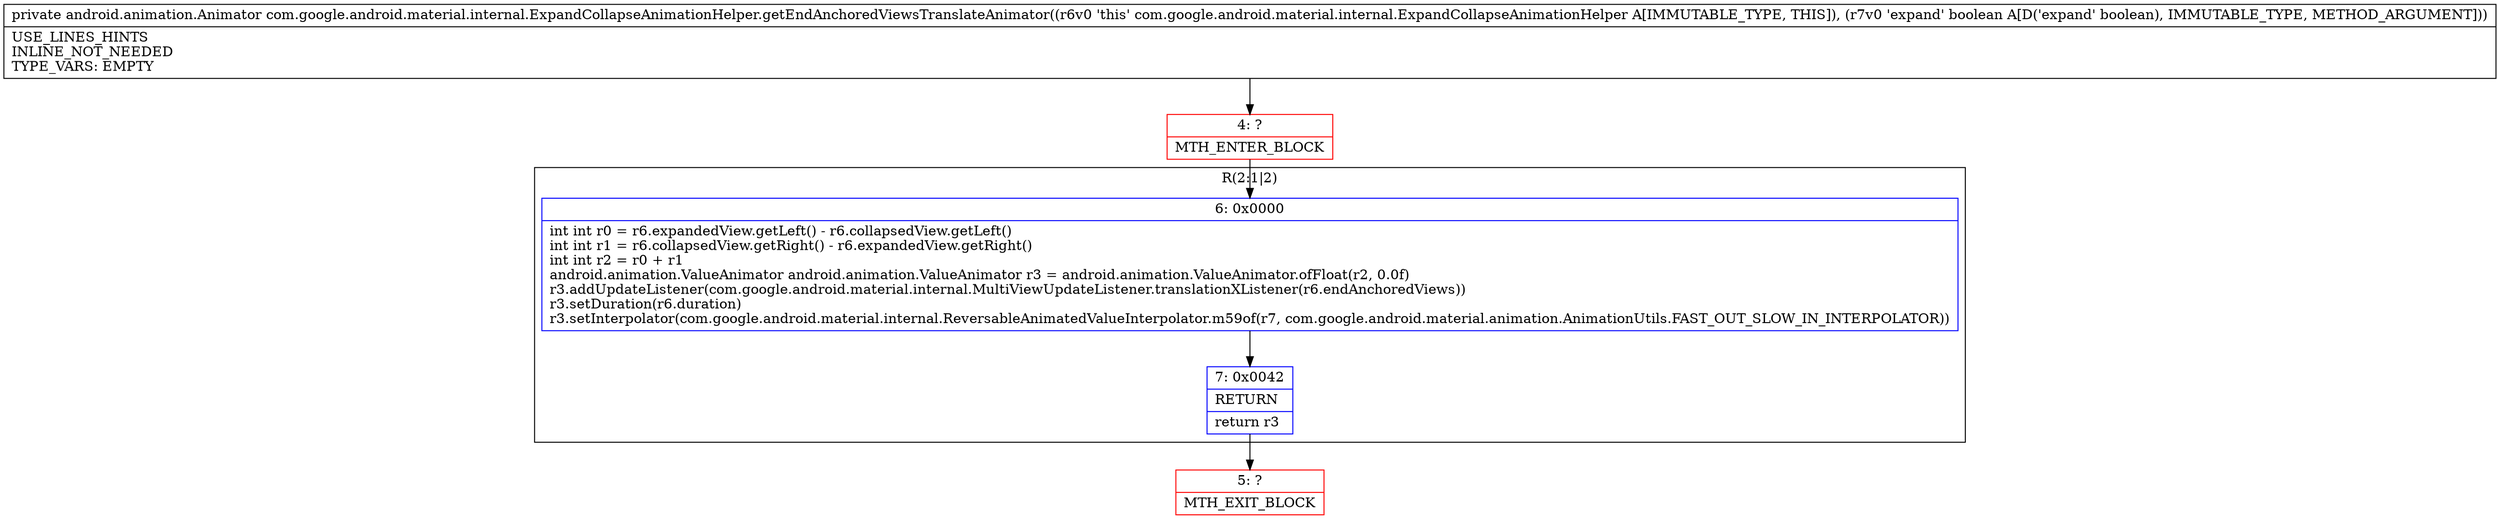 digraph "CFG forcom.google.android.material.internal.ExpandCollapseAnimationHelper.getEndAnchoredViewsTranslateAnimator(Z)Landroid\/animation\/Animator;" {
subgraph cluster_Region_1638538414 {
label = "R(2:1|2)";
node [shape=record,color=blue];
Node_6 [shape=record,label="{6\:\ 0x0000|int int r0 = r6.expandedView.getLeft() \- r6.collapsedView.getLeft()\lint int r1 = r6.collapsedView.getRight() \- r6.expandedView.getRight()\lint int r2 = r0 + r1\landroid.animation.ValueAnimator android.animation.ValueAnimator r3 = android.animation.ValueAnimator.ofFloat(r2, 0.0f)\lr3.addUpdateListener(com.google.android.material.internal.MultiViewUpdateListener.translationXListener(r6.endAnchoredViews))\lr3.setDuration(r6.duration)\lr3.setInterpolator(com.google.android.material.internal.ReversableAnimatedValueInterpolator.m59of(r7, com.google.android.material.animation.AnimationUtils.FAST_OUT_SLOW_IN_INTERPOLATOR))\l}"];
Node_7 [shape=record,label="{7\:\ 0x0042|RETURN\l|return r3\l}"];
}
Node_4 [shape=record,color=red,label="{4\:\ ?|MTH_ENTER_BLOCK\l}"];
Node_5 [shape=record,color=red,label="{5\:\ ?|MTH_EXIT_BLOCK\l}"];
MethodNode[shape=record,label="{private android.animation.Animator com.google.android.material.internal.ExpandCollapseAnimationHelper.getEndAnchoredViewsTranslateAnimator((r6v0 'this' com.google.android.material.internal.ExpandCollapseAnimationHelper A[IMMUTABLE_TYPE, THIS]), (r7v0 'expand' boolean A[D('expand' boolean), IMMUTABLE_TYPE, METHOD_ARGUMENT]))  | USE_LINES_HINTS\lINLINE_NOT_NEEDED\lTYPE_VARS: EMPTY\l}"];
MethodNode -> Node_4;Node_6 -> Node_7;
Node_7 -> Node_5;
Node_4 -> Node_6;
}

